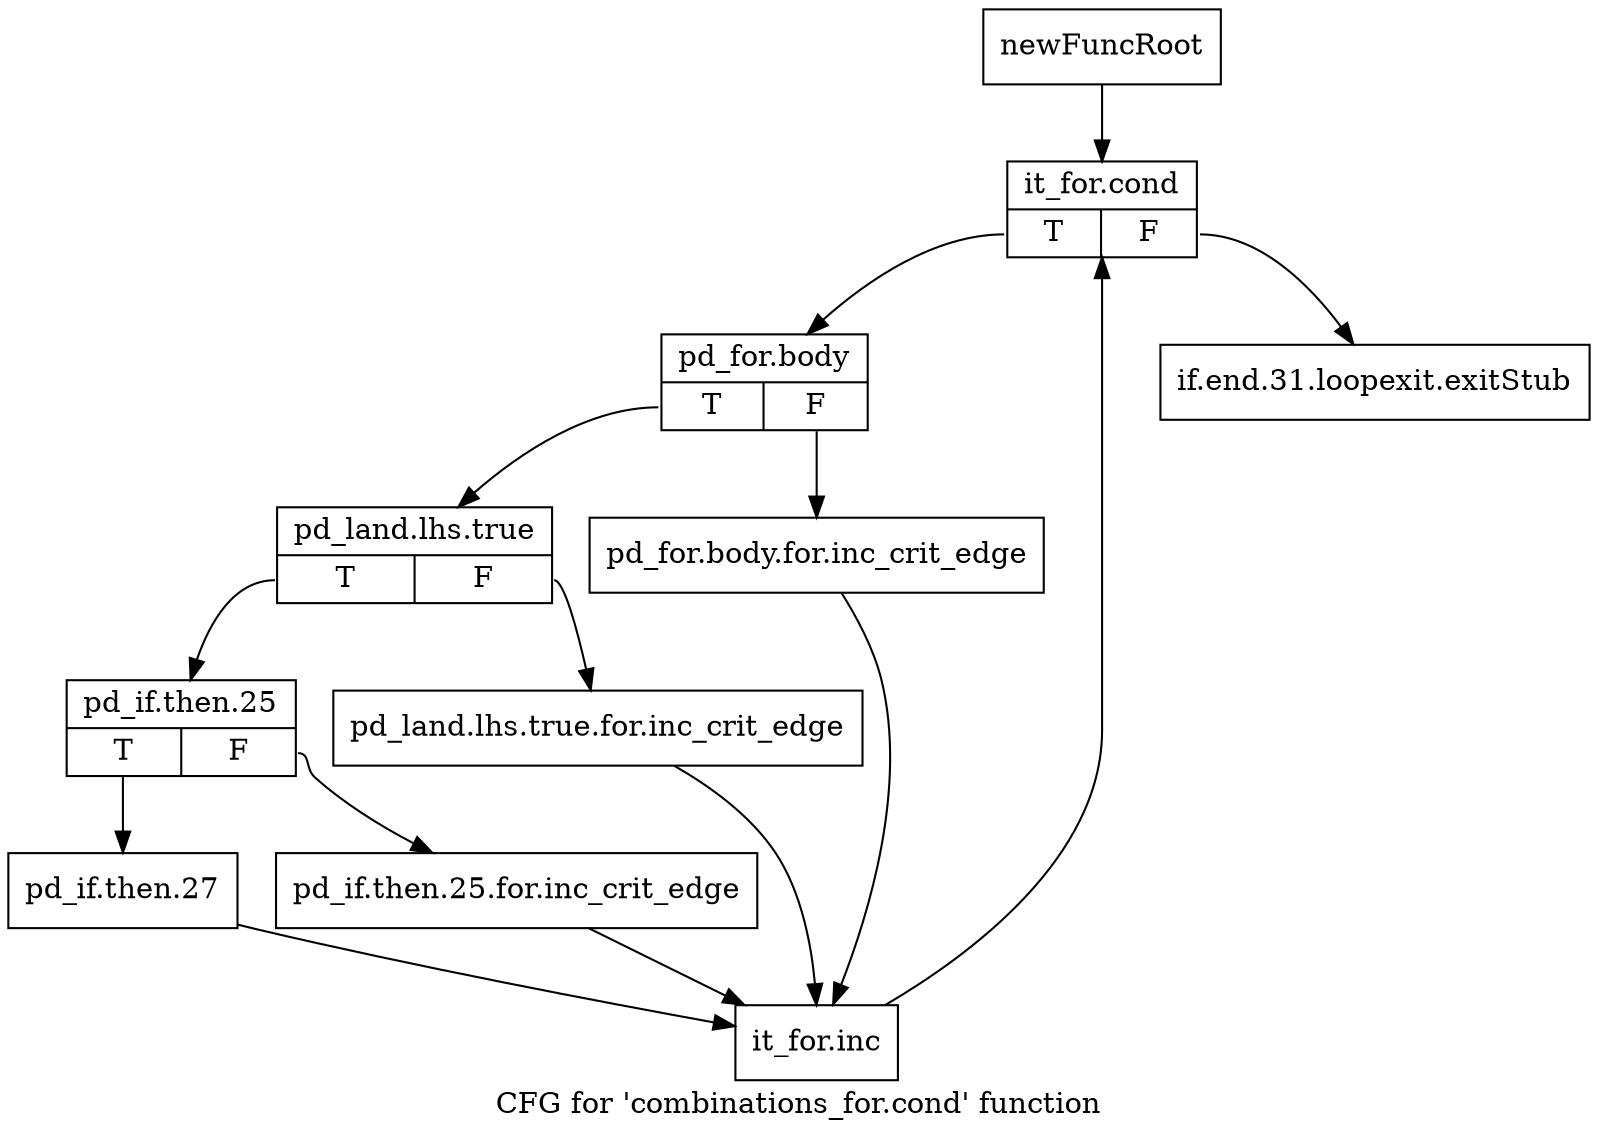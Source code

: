 digraph "CFG for 'combinations_for.cond' function" {
	label="CFG for 'combinations_for.cond' function";

	Node0x3e8d2c0 [shape=record,label="{newFuncRoot}"];
	Node0x3e8d2c0 -> Node0x3e8d360;
	Node0x3e8d310 [shape=record,label="{if.end.31.loopexit.exitStub}"];
	Node0x3e8d360 [shape=record,label="{it_for.cond|{<s0>T|<s1>F}}"];
	Node0x3e8d360:s0 -> Node0x3e8d3b0;
	Node0x3e8d360:s1 -> Node0x3e8d310;
	Node0x3e8d3b0 [shape=record,label="{pd_for.body|{<s0>T|<s1>F}}"];
	Node0x3e8d3b0:s0 -> Node0x3e8d450;
	Node0x3e8d3b0:s1 -> Node0x3e8d400;
	Node0x3e8d400 [shape=record,label="{pd_for.body.for.inc_crit_edge}"];
	Node0x3e8d400 -> Node0x3e8d5e0;
	Node0x3e8d450 [shape=record,label="{pd_land.lhs.true|{<s0>T|<s1>F}}"];
	Node0x3e8d450:s0 -> Node0x3e8d4f0;
	Node0x3e8d450:s1 -> Node0x3e8d4a0;
	Node0x3e8d4a0 [shape=record,label="{pd_land.lhs.true.for.inc_crit_edge}"];
	Node0x3e8d4a0 -> Node0x3e8d5e0;
	Node0x3e8d4f0 [shape=record,label="{pd_if.then.25|{<s0>T|<s1>F}}"];
	Node0x3e8d4f0:s0 -> Node0x3e8d590;
	Node0x3e8d4f0:s1 -> Node0x3e8d540;
	Node0x3e8d540 [shape=record,label="{pd_if.then.25.for.inc_crit_edge}"];
	Node0x3e8d540 -> Node0x3e8d5e0;
	Node0x3e8d590 [shape=record,label="{pd_if.then.27}"];
	Node0x3e8d590 -> Node0x3e8d5e0;
	Node0x3e8d5e0 [shape=record,label="{it_for.inc}"];
	Node0x3e8d5e0 -> Node0x3e8d360;
}
